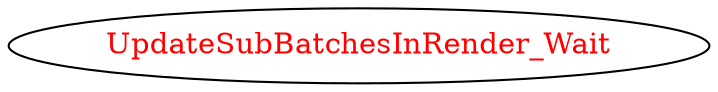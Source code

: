 digraph dependencyGraph {
 concentrate=true;
 ranksep="2.0";
 rankdir="LR"; 
 splines="ortho";
"UpdateSubBatchesInRender_Wait" [fontcolor="red"];
}